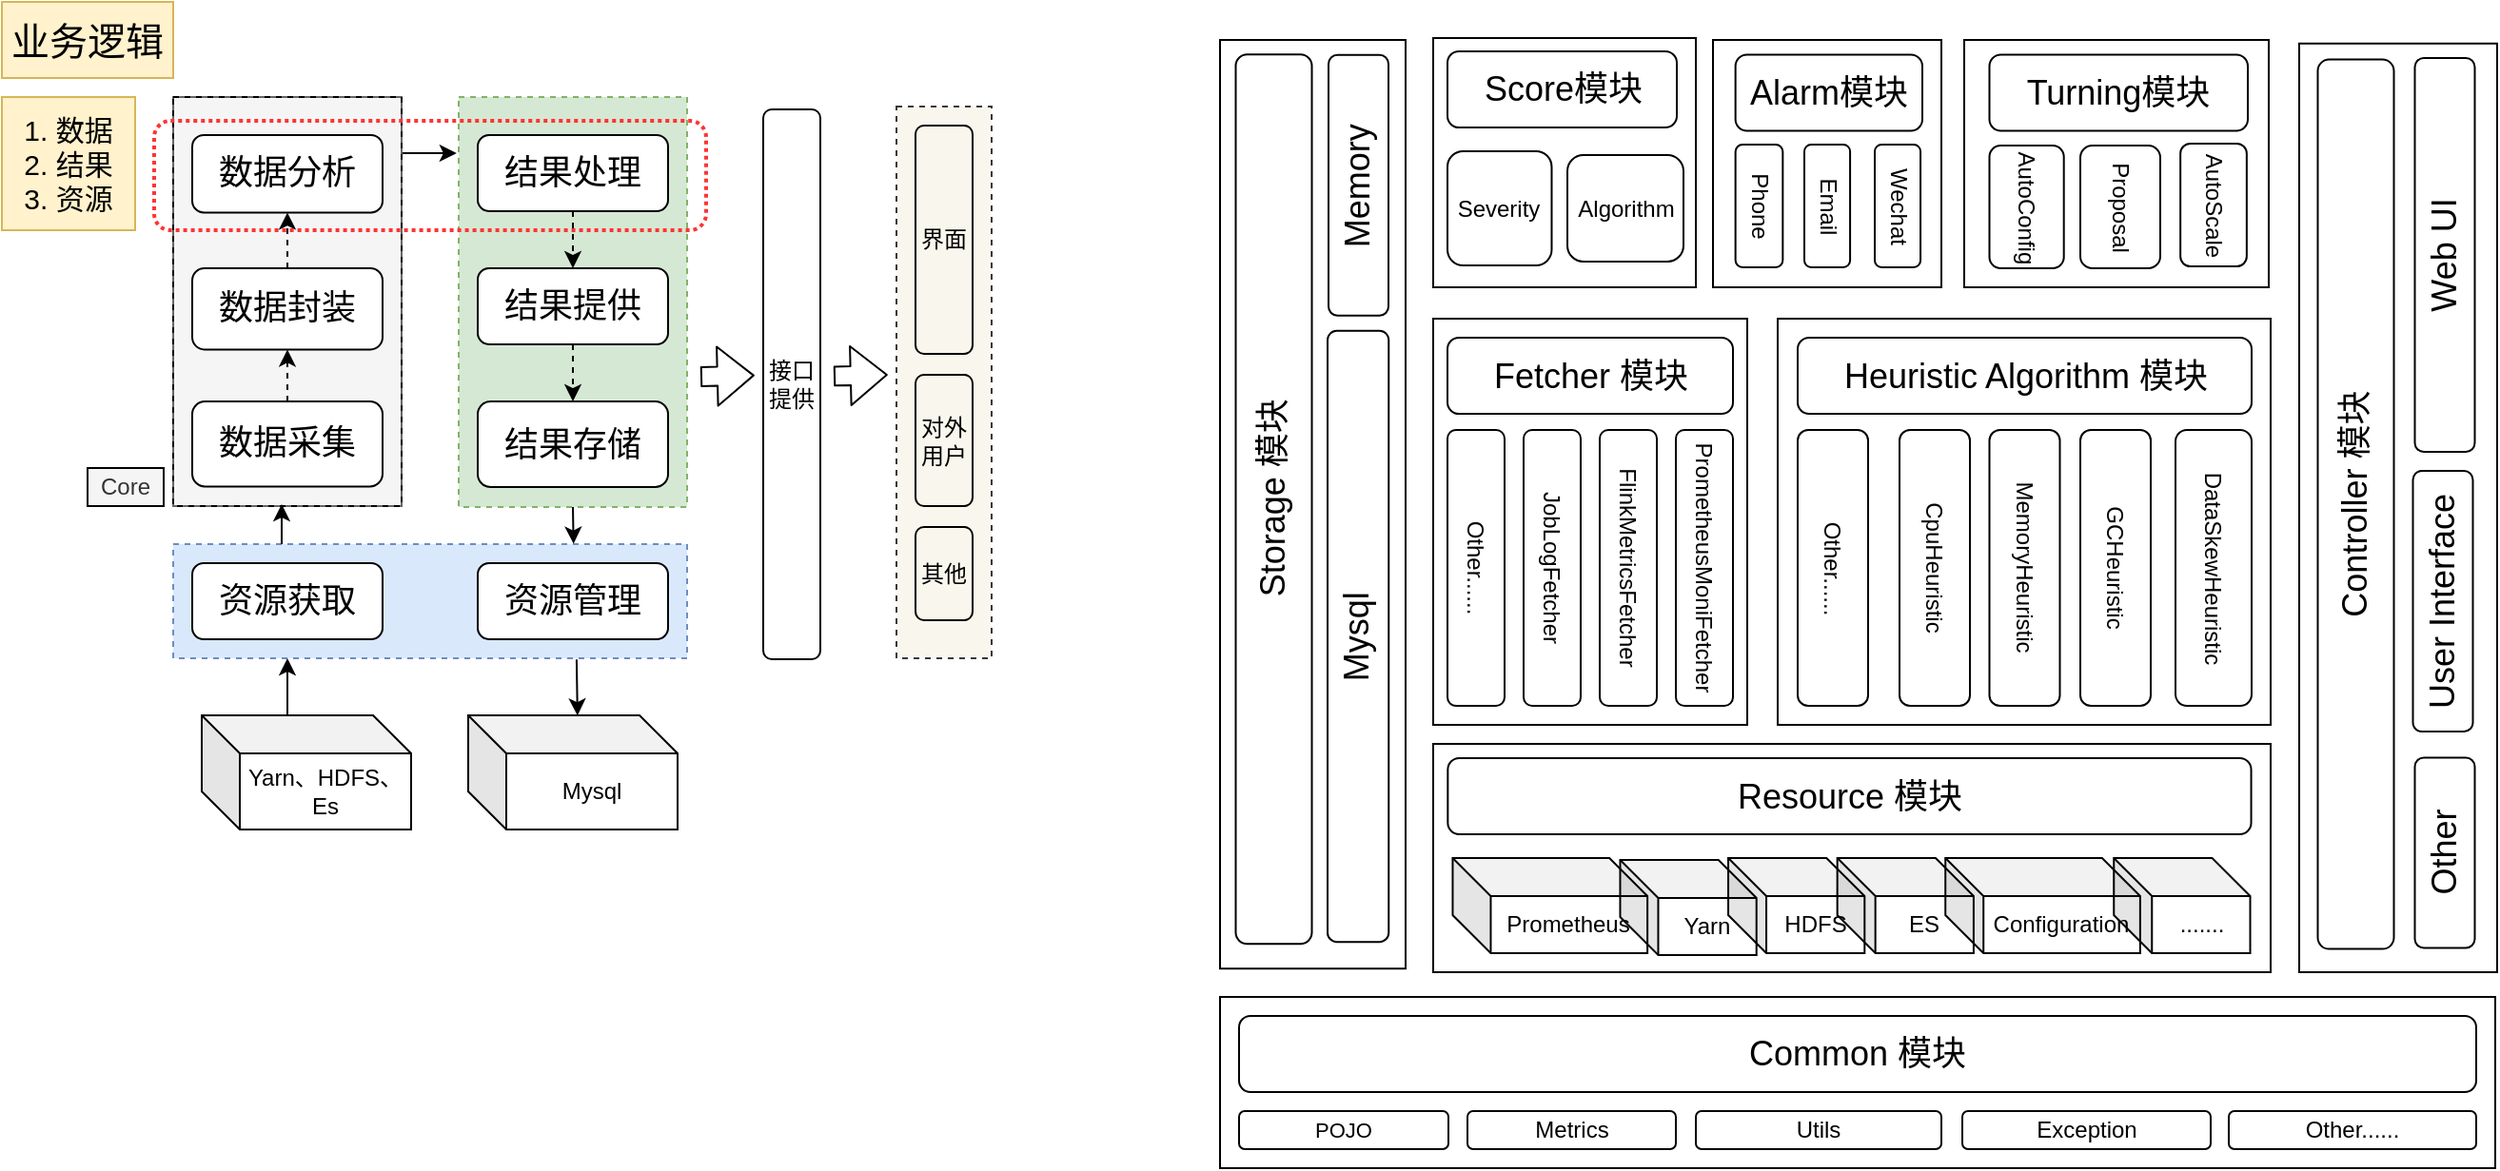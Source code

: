 <mxfile version="13.6.5" type="github">
  <diagram id="9ABL0qRy423FGokd6cNj" name="Page-1">
    <mxGraphModel dx="1426" dy="771" grid="1" gridSize="10" guides="1" tooltips="1" connect="1" arrows="1" fold="1" page="1" pageScale="1" pageWidth="1200" pageHeight="1920" math="0" shadow="0">
      <root>
        <mxCell id="0" />
        <mxCell id="1" parent="0" />
        <mxCell id="JDs3lJHwxxUJXOkBthPV-93" value="" style="rounded=0;whiteSpace=wrap;html=1;labelBackgroundColor=none;strokeColor=#000000;strokeWidth=1;fillColor=none;align=center;" vertex="1" parent="1">
          <mxGeometry x="812" y="229" width="138" height="131" as="geometry" />
        </mxCell>
        <mxCell id="JDs3lJHwxxUJXOkBthPV-83" value="" style="rounded=0;whiteSpace=wrap;html=1;labelBackgroundColor=none;strokeColor=#000000;strokeWidth=1;fillColor=none;align=center;" vertex="1" parent="1">
          <mxGeometry x="993" y="376.5" width="259" height="213.5" as="geometry" />
        </mxCell>
        <mxCell id="JDs3lJHwxxUJXOkBthPV-22" value="" style="rounded=0;whiteSpace=wrap;html=1;fillColor=#d5e8d4;dashed=1;strokeColor=#82b366;" vertex="1" parent="1">
          <mxGeometry x="300" y="260" width="120" height="215.5" as="geometry" />
        </mxCell>
        <mxCell id="JDs3lJHwxxUJXOkBthPV-9" value="" style="group;fillColor=#f5f5f5;strokeColor=#666666;fontColor=#333333;container=0;" vertex="1" connectable="0" parent="1">
          <mxGeometry x="150" y="260" width="120" height="215" as="geometry" />
        </mxCell>
        <mxCell id="JDs3lJHwxxUJXOkBthPV-3" value="" style="rounded=0;whiteSpace=wrap;html=1;fillColor=none;dashed=1;" vertex="1" parent="1">
          <mxGeometry x="150" y="260" width="120" height="215.0" as="geometry" />
        </mxCell>
        <mxCell id="JDs3lJHwxxUJXOkBthPV-47" value="" style="rounded=1;whiteSpace=wrap;html=1;fillColor=none;strokeWidth=2;strokeColor=#FF3333;dashed=1;dashPattern=1 1;" vertex="1" parent="1">
          <mxGeometry x="140" y="272.5" width="290" height="57.5" as="geometry" />
        </mxCell>
        <mxCell id="JDs3lJHwxxUJXOkBthPV-45" value="" style="rounded=0;whiteSpace=wrap;html=1;fillColor=#f9f7ed;dashed=1;strokeColor=#36393d;" vertex="1" parent="1">
          <mxGeometry x="530" y="265" width="50" height="290" as="geometry" />
        </mxCell>
        <mxCell id="JDs3lJHwxxUJXOkBthPV-12" value="&lt;font style=&quot;font-size: 18px&quot;&gt;结果处理&lt;/font&gt;" style="rounded=1;whiteSpace=wrap;html=1;" vertex="1" parent="1">
          <mxGeometry x="310" y="280" width="100" height="40" as="geometry" />
        </mxCell>
        <mxCell id="JDs3lJHwxxUJXOkBthPV-4" value="Core" style="text;html=1;fillColor=#f5f5f5;align=center;verticalAlign=middle;whiteSpace=wrap;rounded=0;fontColor=#333333;strokeColor=#000000;" vertex="1" parent="1">
          <mxGeometry x="105" y="455" width="40" height="20" as="geometry" />
        </mxCell>
        <mxCell id="JDs3lJHwxxUJXOkBthPV-15" value="&lt;font style=&quot;font-size: 18px&quot;&gt;结果提供&lt;/font&gt;" style="rounded=1;whiteSpace=wrap;html=1;" vertex="1" parent="1">
          <mxGeometry x="310" y="350" width="100" height="40" as="geometry" />
        </mxCell>
        <mxCell id="JDs3lJHwxxUJXOkBthPV-20" value="&lt;font style=&quot;font-size: 15px&quot;&gt;1. 数据&lt;br&gt;2. 结果&lt;br&gt;3. 资源&lt;/font&gt;" style="text;html=1;strokeColor=#d6b656;fillColor=#fff2cc;align=center;verticalAlign=middle;whiteSpace=wrap;rounded=0;" vertex="1" parent="1">
          <mxGeometry x="60" y="260" width="70" height="70" as="geometry" />
        </mxCell>
        <mxCell id="JDs3lJHwxxUJXOkBthPV-26" value="接口提供" style="rounded=1;whiteSpace=wrap;html=1;fillColor=none;" vertex="1" parent="1">
          <mxGeometry x="460" y="266.5" width="30" height="289" as="geometry" />
        </mxCell>
        <mxCell id="JDs3lJHwxxUJXOkBthPV-28" value="" style="group" vertex="1" connectable="0" parent="1">
          <mxGeometry x="150" y="495" width="270" height="60" as="geometry" />
        </mxCell>
        <mxCell id="JDs3lJHwxxUJXOkBthPV-27" value="" style="rounded=0;whiteSpace=wrap;html=1;fillColor=#dae8fc;dashed=1;strokeColor=#6c8ebf;" vertex="1" parent="JDs3lJHwxxUJXOkBthPV-28">
          <mxGeometry width="270" height="60" as="geometry" />
        </mxCell>
        <mxCell id="JDs3lJHwxxUJXOkBthPV-17" value="&lt;span style=&quot;font-size: 18px&quot;&gt;资源获取&lt;/span&gt;" style="rounded=1;whiteSpace=wrap;html=1;" vertex="1" parent="JDs3lJHwxxUJXOkBthPV-28">
          <mxGeometry x="10" y="10" width="100" height="40" as="geometry" />
        </mxCell>
        <mxCell id="JDs3lJHwxxUJXOkBthPV-18" value="&lt;span style=&quot;font-size: 18px&quot;&gt;资源管理&lt;/span&gt;" style="rounded=1;whiteSpace=wrap;html=1;" vertex="1" parent="JDs3lJHwxxUJXOkBthPV-28">
          <mxGeometry x="160" y="10" width="100" height="40" as="geometry" />
        </mxCell>
        <mxCell id="JDs3lJHwxxUJXOkBthPV-29" value="界面" style="rounded=1;whiteSpace=wrap;html=1;fillColor=none;" vertex="1" parent="1">
          <mxGeometry x="540" y="275" width="30" height="120" as="geometry" />
        </mxCell>
        <mxCell id="JDs3lJHwxxUJXOkBthPV-30" value="对外用户" style="rounded=1;whiteSpace=wrap;html=1;fillColor=none;" vertex="1" parent="1">
          <mxGeometry x="540" y="406" width="30" height="69" as="geometry" />
        </mxCell>
        <mxCell id="JDs3lJHwxxUJXOkBthPV-31" value="Yarn、HDFS、Es" style="shape=cube;whiteSpace=wrap;html=1;boundedLbl=1;backgroundOutline=1;darkOpacity=0.05;darkOpacity2=0.1;fillColor=none;" vertex="1" parent="1">
          <mxGeometry x="165" y="585" width="110" height="60" as="geometry" />
        </mxCell>
        <mxCell id="JDs3lJHwxxUJXOkBthPV-32" value="Mysql" style="shape=cube;whiteSpace=wrap;html=1;boundedLbl=1;backgroundOutline=1;darkOpacity=0.05;darkOpacity2=0.1;fillColor=none;" vertex="1" parent="1">
          <mxGeometry x="305" y="585" width="110" height="60" as="geometry" />
        </mxCell>
        <mxCell id="JDs3lJHwxxUJXOkBthPV-33" value="其他" style="rounded=1;whiteSpace=wrap;html=1;fillColor=none;" vertex="1" parent="1">
          <mxGeometry x="540" y="486" width="30" height="49" as="geometry" />
        </mxCell>
        <mxCell id="JDs3lJHwxxUJXOkBthPV-34" value="" style="endArrow=classic;html=1;exitX=0;exitY=0;exitDx=45;exitDy=0;exitPerimeter=0;" edge="1" parent="1" source="JDs3lJHwxxUJXOkBthPV-31">
          <mxGeometry width="50" height="50" relative="1" as="geometry">
            <mxPoint x="470" y="635" as="sourcePoint" />
            <mxPoint x="210" y="555" as="targetPoint" />
          </mxGeometry>
        </mxCell>
        <mxCell id="JDs3lJHwxxUJXOkBthPV-35" value="" style="endArrow=classic;html=1;" edge="1" parent="1">
          <mxGeometry width="50" height="50" relative="1" as="geometry">
            <mxPoint x="207" y="495" as="sourcePoint" />
            <mxPoint x="207" y="474" as="targetPoint" />
          </mxGeometry>
        </mxCell>
        <mxCell id="JDs3lJHwxxUJXOkBthPV-36" value="" style="endArrow=classic;html=1;exitX=1.004;exitY=0.137;exitDx=0;exitDy=0;exitPerimeter=0;entryX=-0.009;entryY=0.137;entryDx=0;entryDy=0;entryPerimeter=0;" edge="1" parent="1" source="JDs3lJHwxxUJXOkBthPV-3" target="JDs3lJHwxxUJXOkBthPV-22">
          <mxGeometry width="50" height="50" relative="1" as="geometry">
            <mxPoint x="310" y="255" as="sourcePoint" />
            <mxPoint x="300" y="294" as="targetPoint" />
          </mxGeometry>
        </mxCell>
        <mxCell id="JDs3lJHwxxUJXOkBthPV-37" value="" style="endArrow=classic;html=1;exitX=0.5;exitY=1;exitDx=0;exitDy=0;entryX=0.779;entryY=-0.003;entryDx=0;entryDy=0;entryPerimeter=0;" edge="1" parent="1" source="JDs3lJHwxxUJXOkBthPV-22" target="JDs3lJHwxxUJXOkBthPV-27">
          <mxGeometry width="50" height="50" relative="1" as="geometry">
            <mxPoint x="290" y="396.633" as="sourcePoint" />
            <mxPoint x="319.52" y="396" as="targetPoint" />
          </mxGeometry>
        </mxCell>
        <mxCell id="JDs3lJHwxxUJXOkBthPV-39" value="" style="endArrow=classic;html=1;exitX=0.785;exitY=1.01;exitDx=0;exitDy=0;entryX=0.522;entryY=0.002;entryDx=0;entryDy=0;entryPerimeter=0;exitPerimeter=0;" edge="1" parent="1" source="JDs3lJHwxxUJXOkBthPV-27" target="JDs3lJHwxxUJXOkBthPV-32">
          <mxGeometry width="50" height="50" relative="1" as="geometry">
            <mxPoint x="370" y="485.5" as="sourcePoint" />
            <mxPoint x="370.33" y="504.82" as="targetPoint" />
          </mxGeometry>
        </mxCell>
        <mxCell id="JDs3lJHwxxUJXOkBthPV-13" value="&lt;font style=&quot;font-size: 18px&quot;&gt;结果存储&lt;/font&gt;" style="rounded=1;whiteSpace=wrap;html=1;" vertex="1" parent="1">
          <mxGeometry x="310" y="420" width="100" height="45" as="geometry" />
        </mxCell>
        <mxCell id="JDs3lJHwxxUJXOkBthPV-42" value="" style="endArrow=classic;html=1;exitX=0.5;exitY=1;exitDx=0;exitDy=0;dashed=1;" edge="1" parent="1" source="JDs3lJHwxxUJXOkBthPV-12" target="JDs3lJHwxxUJXOkBthPV-15">
          <mxGeometry width="50" height="50" relative="1" as="geometry">
            <mxPoint x="390" y="355" as="sourcePoint" />
            <mxPoint x="390" y="335" as="targetPoint" />
          </mxGeometry>
        </mxCell>
        <mxCell id="JDs3lJHwxxUJXOkBthPV-43" value="" style="endArrow=classic;html=1;exitX=0.5;exitY=1;exitDx=0;exitDy=0;dashed=1;entryX=0.5;entryY=0;entryDx=0;entryDy=0;" edge="1" parent="1" source="JDs3lJHwxxUJXOkBthPV-15" target="JDs3lJHwxxUJXOkBthPV-13">
          <mxGeometry width="50" height="50" relative="1" as="geometry">
            <mxPoint x="390" y="400.5" as="sourcePoint" />
            <mxPoint x="390" y="420.5" as="targetPoint" />
          </mxGeometry>
        </mxCell>
        <mxCell id="JDs3lJHwxxUJXOkBthPV-44" value="" style="shape=flexArrow;endArrow=classic;html=1;entryX=-0.053;entryY=0.373;entryDx=0;entryDy=0;entryPerimeter=0;" edge="1" parent="1">
          <mxGeometry width="50" height="50" relative="1" as="geometry">
            <mxPoint x="427" y="407" as="sourcePoint" />
            <mxPoint x="455.41" y="406.297" as="targetPoint" />
          </mxGeometry>
        </mxCell>
        <mxCell id="JDs3lJHwxxUJXOkBthPV-46" value="" style="shape=flexArrow;endArrow=classic;html=1;entryX=-0.053;entryY=0.373;entryDx=0;entryDy=0;entryPerimeter=0;" edge="1" parent="1">
          <mxGeometry width="50" height="50" relative="1" as="geometry">
            <mxPoint x="497" y="406.7" as="sourcePoint" />
            <mxPoint x="525.41" y="405.997" as="targetPoint" />
          </mxGeometry>
        </mxCell>
        <mxCell id="JDs3lJHwxxUJXOkBthPV-1" value="&lt;font style=&quot;font-size: 18px&quot;&gt;数据采集&lt;/font&gt;" style="rounded=1;whiteSpace=wrap;html=1;" vertex="1" parent="1">
          <mxGeometry x="160" y="420" width="100" height="44.71" as="geometry" />
        </mxCell>
        <mxCell id="JDs3lJHwxxUJXOkBthPV-2" value="&lt;font style=&quot;font-size: 18px&quot;&gt;数据分析&lt;/font&gt;" style="rounded=1;whiteSpace=wrap;html=1;" vertex="1" parent="1">
          <mxGeometry x="160" y="280" width="100" height="40.69" as="geometry" />
        </mxCell>
        <mxCell id="JDs3lJHwxxUJXOkBthPV-6" value="&lt;font style=&quot;font-size: 18px&quot;&gt;数据封装&lt;/font&gt;" style="rounded=1;whiteSpace=wrap;html=1;" vertex="1" parent="1">
          <mxGeometry x="160" y="350" width="100" height="42.7" as="geometry" />
        </mxCell>
        <mxCell id="JDs3lJHwxxUJXOkBthPV-40" value="" style="endArrow=classic;html=1;exitX=0.5;exitY=0;exitDx=0;exitDy=0;entryX=0.5;entryY=1;entryDx=0;entryDy=0;dashed=1;" edge="1" parent="1" source="JDs3lJHwxxUJXOkBthPV-1" target="JDs3lJHwxxUJXOkBthPV-6">
          <mxGeometry width="50" height="50" relative="1" as="geometry">
            <mxPoint x="200" y="454.426" as="sourcePoint" />
            <mxPoint x="250" y="402.99" as="targetPoint" />
          </mxGeometry>
        </mxCell>
        <mxCell id="JDs3lJHwxxUJXOkBthPV-41" value="" style="endArrow=classic;html=1;exitX=0.5;exitY=0;exitDx=0;exitDy=0;entryX=0.5;entryY=1;entryDx=0;entryDy=0;dashed=1;" edge="1" parent="1" source="JDs3lJHwxxUJXOkBthPV-6" target="JDs3lJHwxxUJXOkBthPV-2">
          <mxGeometry width="50" height="50" relative="1" as="geometry">
            <mxPoint x="220" y="423.565" as="sourcePoint" />
            <mxPoint x="220" y="402.99" as="targetPoint" />
          </mxGeometry>
        </mxCell>
        <mxCell id="JDs3lJHwxxUJXOkBthPV-48" value="&lt;font style=&quot;font-size: 20px&quot;&gt;业务逻辑&lt;/font&gt;" style="text;html=1;strokeColor=#d6b656;fillColor=#fff2cc;align=center;verticalAlign=middle;whiteSpace=wrap;rounded=0;" vertex="1" parent="1">
          <mxGeometry x="60" y="210" width="90" height="40" as="geometry" />
        </mxCell>
        <mxCell id="JDs3lJHwxxUJXOkBthPV-70" value="&lt;span style=&quot;font-size: 18px&quot;&gt;Heuristic Algorithm 模块&lt;/span&gt;" style="rounded=1;whiteSpace=wrap;html=1;" vertex="1" parent="1">
          <mxGeometry x="1003.5" y="386.5" width="238.5" height="40" as="geometry" />
        </mxCell>
        <mxCell id="JDs3lJHwxxUJXOkBthPV-71" value="DataSkewHeuristic" style="rounded=1;strokeColor=#000000;strokeWidth=1;fillColor=none;labelPosition=center;verticalLabelPosition=middle;align=center;verticalAlign=middle;horizontal=0;whiteSpace=wrap;html=1;labelBackgroundColor=none;labelBorderColor=none;fontStyle=0;rotation=-180;" vertex="1" parent="1">
          <mxGeometry x="1202" y="435" width="40" height="145" as="geometry" />
        </mxCell>
        <mxCell id="JDs3lJHwxxUJXOkBthPV-72" value="GCHeuristic" style="rounded=1;strokeColor=#000000;strokeWidth=1;fillColor=none;labelPosition=center;verticalLabelPosition=middle;align=center;verticalAlign=middle;horizontal=0;whiteSpace=wrap;html=1;labelBackgroundColor=none;labelBorderColor=none;fontStyle=0;rotation=-180;" vertex="1" parent="1">
          <mxGeometry x="1152" y="435" width="37" height="145" as="geometry" />
        </mxCell>
        <mxCell id="JDs3lJHwxxUJXOkBthPV-73" value="MemoryHeuristic" style="rounded=1;strokeColor=#000000;strokeWidth=1;fillColor=none;labelPosition=center;verticalLabelPosition=middle;align=center;verticalAlign=middle;horizontal=0;whiteSpace=wrap;html=1;labelBackgroundColor=none;labelBorderColor=none;fontStyle=0;rotation=-180;" vertex="1" parent="1">
          <mxGeometry x="1104.25" y="435" width="37" height="145" as="geometry" />
        </mxCell>
        <mxCell id="JDs3lJHwxxUJXOkBthPV-74" value="CpuHeuristic" style="rounded=1;strokeColor=#000000;strokeWidth=1;fillColor=none;labelPosition=center;verticalLabelPosition=middle;align=center;verticalAlign=middle;horizontal=0;whiteSpace=wrap;html=1;labelBackgroundColor=none;labelBorderColor=none;fontStyle=0;rotation=-180;" vertex="1" parent="1">
          <mxGeometry x="1057" y="435" width="37" height="145" as="geometry" />
        </mxCell>
        <mxCell id="JDs3lJHwxxUJXOkBthPV-75" value="Other......" style="rounded=1;strokeColor=#000000;strokeWidth=1;fillColor=none;labelPosition=center;verticalLabelPosition=middle;align=center;verticalAlign=middle;horizontal=0;whiteSpace=wrap;html=1;labelBackgroundColor=none;labelBorderColor=none;fontStyle=0;rotation=-180;" vertex="1" parent="1">
          <mxGeometry x="1003.5" y="435" width="37" height="145" as="geometry" />
        </mxCell>
        <mxCell id="JDs3lJHwxxUJXOkBthPV-58" value="" style="rounded=0;whiteSpace=wrap;html=1;labelBackgroundColor=none;strokeColor=#000000;strokeWidth=1;fillColor=none;align=center;" vertex="1" parent="1">
          <mxGeometry x="812" y="376.5" width="165" height="213.5" as="geometry" />
        </mxCell>
        <mxCell id="JDs3lJHwxxUJXOkBthPV-51" value="&lt;font style=&quot;font-size: 18px&quot;&gt;Fetcher 模块&lt;/font&gt;" style="rounded=1;whiteSpace=wrap;html=1;" vertex="1" parent="1">
          <mxGeometry x="819.5" y="386.5" width="150" height="40" as="geometry" />
        </mxCell>
        <mxCell id="JDs3lJHwxxUJXOkBthPV-54" value="PrometheusMoniFetcher" style="rounded=1;strokeColor=#000000;strokeWidth=1;fillColor=none;labelPosition=center;verticalLabelPosition=middle;align=center;verticalAlign=middle;horizontal=0;whiteSpace=wrap;html=1;labelBackgroundColor=none;labelBorderColor=none;fontStyle=0;rotation=-180;" vertex="1" parent="1">
          <mxGeometry x="939.5" y="435" width="30" height="145" as="geometry" />
        </mxCell>
        <mxCell id="JDs3lJHwxxUJXOkBthPV-55" value="FlinkMetricsFetcher" style="rounded=1;strokeColor=#000000;strokeWidth=1;fillColor=none;labelPosition=center;verticalLabelPosition=middle;align=center;verticalAlign=middle;horizontal=0;whiteSpace=wrap;html=1;labelBackgroundColor=none;labelBorderColor=none;fontStyle=0;rotation=-180;" vertex="1" parent="1">
          <mxGeometry x="899.5" y="435" width="30" height="145" as="geometry" />
        </mxCell>
        <mxCell id="JDs3lJHwxxUJXOkBthPV-56" value="JobLogFetcher" style="rounded=1;strokeColor=#000000;strokeWidth=1;fillColor=none;labelPosition=center;verticalLabelPosition=middle;align=center;verticalAlign=middle;horizontal=0;whiteSpace=wrap;html=1;labelBackgroundColor=none;labelBorderColor=none;fontStyle=0;rotation=-180;" vertex="1" parent="1">
          <mxGeometry x="859.5" y="435" width="30" height="145" as="geometry" />
        </mxCell>
        <mxCell id="JDs3lJHwxxUJXOkBthPV-57" value="Other......" style="rounded=1;strokeColor=#000000;strokeWidth=1;fillColor=none;labelPosition=center;verticalLabelPosition=middle;align=center;verticalAlign=middle;horizontal=0;whiteSpace=wrap;html=1;labelBackgroundColor=none;labelBorderColor=none;fontStyle=0;rotation=-180;" vertex="1" parent="1">
          <mxGeometry x="819.5" y="435" width="30" height="145" as="geometry" />
        </mxCell>
        <mxCell id="JDs3lJHwxxUJXOkBthPV-85" value="&lt;font style=&quot;font-size: 18px&quot;&gt;Score模块&lt;/font&gt;" style="rounded=1;whiteSpace=wrap;html=1;" vertex="1" parent="1">
          <mxGeometry x="819.5" y="236" width="120.5" height="40" as="geometry" />
        </mxCell>
        <mxCell id="JDs3lJHwxxUJXOkBthPV-91" value="&lt;font style=&quot;font-size: 12px&quot;&gt;Algorithm&lt;/font&gt;" style="rounded=1;strokeColor=#000000;strokeWidth=1;fillColor=none;labelPosition=center;verticalLabelPosition=middle;align=center;verticalAlign=middle;horizontal=0;whiteSpace=wrap;html=1;labelBackgroundColor=none;labelBorderColor=none;fontStyle=0;rotation=90;" vertex="1" parent="1">
          <mxGeometry x="885" y="288" width="56" height="61" as="geometry" />
        </mxCell>
        <mxCell id="JDs3lJHwxxUJXOkBthPV-92" value="Severity" style="rounded=1;strokeColor=#000000;strokeWidth=1;fillColor=none;labelPosition=center;verticalLabelPosition=middle;align=center;verticalAlign=middle;horizontal=0;whiteSpace=wrap;html=1;labelBackgroundColor=none;labelBorderColor=none;fontStyle=0;rotation=90;" vertex="1" parent="1">
          <mxGeometry x="816.87" y="291.13" width="60" height="54.75" as="geometry" />
        </mxCell>
        <mxCell id="JDs3lJHwxxUJXOkBthPV-99" value="" style="group" vertex="1" connectable="0" parent="1">
          <mxGeometry x="812" y="600" width="440" height="120" as="geometry" />
        </mxCell>
        <mxCell id="JDs3lJHwxxUJXOkBthPV-98" value="" style="rounded=0;whiteSpace=wrap;html=1;labelBackgroundColor=none;strokeColor=#000000;strokeWidth=1;fillColor=none;align=center;" vertex="1" parent="JDs3lJHwxxUJXOkBthPV-99">
          <mxGeometry width="440" height="120" as="geometry" />
        </mxCell>
        <mxCell id="JDs3lJHwxxUJXOkBthPV-59" value="Yarn" style="shape=cube;whiteSpace=wrap;html=1;boundedLbl=1;backgroundOutline=1;darkOpacity=0.05;darkOpacity2=0.1;fillColor=none;" vertex="1" parent="JDs3lJHwxxUJXOkBthPV-99">
          <mxGeometry x="98.233" y="61" width="71.628" height="50" as="geometry" />
        </mxCell>
        <mxCell id="JDs3lJHwxxUJXOkBthPV-60" value="HDFS" style="shape=cube;whiteSpace=wrap;html=1;boundedLbl=1;backgroundOutline=1;darkOpacity=0.05;darkOpacity2=0.1;fillColor=none;" vertex="1" parent="JDs3lJHwxxUJXOkBthPV-99">
          <mxGeometry x="155.023" y="60" width="71.628" height="50" as="geometry" />
        </mxCell>
        <mxCell id="JDs3lJHwxxUJXOkBthPV-61" value="ES" style="shape=cube;whiteSpace=wrap;html=1;boundedLbl=1;backgroundOutline=1;darkOpacity=0.05;darkOpacity2=0.1;fillColor=none;" vertex="1" parent="JDs3lJHwxxUJXOkBthPV-99">
          <mxGeometry x="212.326" y="60" width="71.628" height="50" as="geometry" />
        </mxCell>
        <mxCell id="JDs3lJHwxxUJXOkBthPV-63" value="Prometheus" style="shape=cube;whiteSpace=wrap;html=1;boundedLbl=1;backgroundOutline=1;darkOpacity=0.05;darkOpacity2=0.1;fillColor=none;" vertex="1" parent="JDs3lJHwxxUJXOkBthPV-99">
          <mxGeometry x="10.233" y="60" width="102.326" height="50" as="geometry" />
        </mxCell>
        <mxCell id="JDs3lJHwxxUJXOkBthPV-94" value="......." style="shape=cube;whiteSpace=wrap;html=1;boundedLbl=1;backgroundOutline=1;darkOpacity=0.05;darkOpacity2=0.1;fillColor=none;" vertex="1" parent="JDs3lJHwxxUJXOkBthPV-99">
          <mxGeometry x="357.628" y="60" width="71.628" height="50" as="geometry" />
        </mxCell>
        <mxCell id="JDs3lJHwxxUJXOkBthPV-95" value="&lt;span style=&quot;font-size: 18px&quot;&gt;Resource 模块&lt;/span&gt;" style="rounded=1;whiteSpace=wrap;html=1;" vertex="1" parent="JDs3lJHwxxUJXOkBthPV-99">
          <mxGeometry x="7.674" y="7.5" width="422.093" height="40" as="geometry" />
        </mxCell>
        <mxCell id="JDs3lJHwxxUJXOkBthPV-97" value="Configuration" style="shape=cube;whiteSpace=wrap;html=1;boundedLbl=1;backgroundOutline=1;darkOpacity=0.05;darkOpacity2=0.1;fillColor=none;" vertex="1" parent="JDs3lJHwxxUJXOkBthPV-99">
          <mxGeometry x="269.116" y="60" width="102.326" height="50" as="geometry" />
        </mxCell>
        <mxCell id="JDs3lJHwxxUJXOkBthPV-111" value="" style="group" vertex="1" connectable="0" parent="1">
          <mxGeometry x="700" y="230" width="97.5" height="488.12" as="geometry" />
        </mxCell>
        <mxCell id="JDs3lJHwxxUJXOkBthPV-110" value="" style="rounded=0;whiteSpace=wrap;html=1;labelBackgroundColor=none;strokeColor=#000000;strokeWidth=1;fillColor=none;align=center;" vertex="1" parent="JDs3lJHwxxUJXOkBthPV-111">
          <mxGeometry width="97.5" height="488.12" as="geometry" />
        </mxCell>
        <mxCell id="JDs3lJHwxxUJXOkBthPV-107" value="&lt;font style=&quot;font-size: 18px&quot;&gt;Storage 模块&lt;/font&gt;" style="rounded=1;whiteSpace=wrap;html=1;rotation=-90;" vertex="1" parent="JDs3lJHwxxUJXOkBthPV-111">
          <mxGeometry x="-205.5" y="221.37" width="467.5" height="40" as="geometry" />
        </mxCell>
        <mxCell id="JDs3lJHwxxUJXOkBthPV-108" value="&lt;font style=&quot;font-size: 18px&quot;&gt;Memory&lt;/font&gt;" style="rounded=1;whiteSpace=wrap;html=1;rotation=-90;" vertex="1" parent="JDs3lJHwxxUJXOkBthPV-111">
          <mxGeometry x="4.25" y="60.62" width="137" height="31.5" as="geometry" />
        </mxCell>
        <mxCell id="JDs3lJHwxxUJXOkBthPV-109" value="&lt;font style=&quot;font-size: 18px&quot;&gt;Mysql&lt;/font&gt;" style="rounded=1;whiteSpace=wrap;html=1;rotation=-90;" vertex="1" parent="JDs3lJHwxxUJXOkBthPV-111">
          <mxGeometry x="-88.01" y="297.43" width="321.15" height="32.12" as="geometry" />
        </mxCell>
        <mxCell id="JDs3lJHwxxUJXOkBthPV-125" value="" style="group" vertex="1" connectable="0" parent="1">
          <mxGeometry x="1267" y="231.88" width="104" height="488.12" as="geometry" />
        </mxCell>
        <mxCell id="JDs3lJHwxxUJXOkBthPV-123" value="" style="group" vertex="1" connectable="0" parent="JDs3lJHwxxUJXOkBthPV-125">
          <mxGeometry width="104" height="488.12" as="geometry" />
        </mxCell>
        <mxCell id="JDs3lJHwxxUJXOkBthPV-122" value="" style="rounded=0;whiteSpace=wrap;html=1;labelBackgroundColor=none;strokeColor=#000000;strokeWidth=1;fillColor=none;align=center;" vertex="1" parent="JDs3lJHwxxUJXOkBthPV-123">
          <mxGeometry width="104" height="488.12" as="geometry" />
        </mxCell>
        <mxCell id="JDs3lJHwxxUJXOkBthPV-112" value="&lt;font style=&quot;font-size: 18px&quot;&gt;Controller 模块&lt;/font&gt;" style="rounded=1;whiteSpace=wrap;html=1;rotation=-90;" vertex="1" parent="JDs3lJHwxxUJXOkBthPV-123">
          <mxGeometry x="-204" y="222.18" width="467.5" height="40" as="geometry" />
        </mxCell>
        <mxCell id="JDs3lJHwxxUJXOkBthPV-113" value="&lt;font style=&quot;font-size: 18px&quot;&gt;Web UI&lt;/font&gt;" style="rounded=1;whiteSpace=wrap;html=1;rotation=-90;" vertex="1" parent="JDs3lJHwxxUJXOkBthPV-123">
          <mxGeometry x="-27" y="95.37" width="207" height="31.5" as="geometry" />
        </mxCell>
        <mxCell id="JDs3lJHwxxUJXOkBthPV-115" value="&lt;font style=&quot;font-size: 18px&quot;&gt;User Interface&lt;/font&gt;" style="rounded=1;whiteSpace=wrap;html=1;rotation=-90;" vertex="1" parent="JDs3lJHwxxUJXOkBthPV-123">
          <mxGeometry x="7" y="277.37" width="137" height="31.5" as="geometry" />
        </mxCell>
        <mxCell id="JDs3lJHwxxUJXOkBthPV-116" value="&lt;font style=&quot;font-size: 18px&quot;&gt;Other&lt;/font&gt;" style="rounded=1;whiteSpace=wrap;html=1;rotation=-90;" vertex="1" parent="JDs3lJHwxxUJXOkBthPV-123">
          <mxGeometry x="26.5" y="409.62" width="100" height="31.5" as="geometry" />
        </mxCell>
        <mxCell id="JDs3lJHwxxUJXOkBthPV-134" value="" style="group" vertex="1" connectable="0" parent="1">
          <mxGeometry x="700" y="733" width="670" height="90" as="geometry" />
        </mxCell>
        <mxCell id="JDs3lJHwxxUJXOkBthPV-127" value="" style="rounded=0;whiteSpace=wrap;html=1;labelBackgroundColor=none;strokeColor=#000000;strokeWidth=1;fillColor=none;align=center;" vertex="1" parent="JDs3lJHwxxUJXOkBthPV-134">
          <mxGeometry width="670" height="90" as="geometry" />
        </mxCell>
        <mxCell id="JDs3lJHwxxUJXOkBthPV-126" value="&lt;span style=&quot;font-size: 18px&quot;&gt;Common 模块&lt;/span&gt;" style="rounded=1;whiteSpace=wrap;html=1;" vertex="1" parent="JDs3lJHwxxUJXOkBthPV-134">
          <mxGeometry x="10" y="10" width="650" height="40" as="geometry" />
        </mxCell>
        <mxCell id="JDs3lJHwxxUJXOkBthPV-128" value="&lt;font style=&quot;font-size: 11px&quot;&gt;POJO&lt;/font&gt;" style="rounded=1;whiteSpace=wrap;html=1;rotation=0;" vertex="1" parent="JDs3lJHwxxUJXOkBthPV-134">
          <mxGeometry x="10" y="60" width="110" height="20" as="geometry" />
        </mxCell>
        <mxCell id="JDs3lJHwxxUJXOkBthPV-129" value="&lt;font style=&quot;font-size: 12px&quot;&gt;Metrics&lt;/font&gt;" style="rounded=1;whiteSpace=wrap;html=1;rotation=0;" vertex="1" parent="JDs3lJHwxxUJXOkBthPV-134">
          <mxGeometry x="130" y="60" width="109.5" height="20" as="geometry" />
        </mxCell>
        <mxCell id="JDs3lJHwxxUJXOkBthPV-130" value="&lt;font style=&quot;font-size: 12px&quot;&gt;Utils&lt;/font&gt;" style="rounded=1;whiteSpace=wrap;html=1;rotation=0;" vertex="1" parent="JDs3lJHwxxUJXOkBthPV-134">
          <mxGeometry x="250" y="60" width="129" height="20" as="geometry" />
        </mxCell>
        <mxCell id="JDs3lJHwxxUJXOkBthPV-131" value="&lt;font style=&quot;font-size: 12px&quot;&gt;Exception&lt;/font&gt;" style="rounded=1;whiteSpace=wrap;html=1;rotation=0;" vertex="1" parent="JDs3lJHwxxUJXOkBthPV-134">
          <mxGeometry x="390" y="60" width="130.5" height="20" as="geometry" />
        </mxCell>
        <mxCell id="JDs3lJHwxxUJXOkBthPV-132" value="&lt;font style=&quot;font-size: 12px&quot;&gt;Other......&lt;/font&gt;" style="rounded=1;whiteSpace=wrap;html=1;rotation=0;" vertex="1" parent="JDs3lJHwxxUJXOkBthPV-134">
          <mxGeometry x="530" y="60" width="130" height="20" as="geometry" />
        </mxCell>
        <mxCell id="JDs3lJHwxxUJXOkBthPV-105" value="" style="rounded=0;whiteSpace=wrap;html=1;labelBackgroundColor=none;strokeColor=#000000;strokeWidth=1;fillColor=none;align=center;" vertex="1" parent="1">
          <mxGeometry x="959" y="230" width="120" height="130" as="geometry" />
        </mxCell>
        <mxCell id="JDs3lJHwxxUJXOkBthPV-101" value="&lt;font style=&quot;font-size: 18px&quot;&gt;Alarm模块&lt;/font&gt;" style="rounded=1;whiteSpace=wrap;html=1;" vertex="1" parent="1">
          <mxGeometry x="970.82" y="237.75" width="98.18" height="40" as="geometry" />
        </mxCell>
        <mxCell id="JDs3lJHwxxUJXOkBthPV-102" value="Wechat" style="rounded=1;strokeColor=#000000;strokeWidth=1;fillColor=none;labelPosition=center;verticalLabelPosition=middle;align=center;verticalAlign=middle;horizontal=0;whiteSpace=wrap;html=1;labelBackgroundColor=none;labelBorderColor=none;fontStyle=0;rotation=-180;" vertex="1" parent="1">
          <mxGeometry x="1044" y="285" width="24.03" height="64.5" as="geometry" />
        </mxCell>
        <mxCell id="JDs3lJHwxxUJXOkBthPV-103" value="Email" style="rounded=1;strokeColor=#000000;strokeWidth=1;fillColor=none;labelPosition=center;verticalLabelPosition=middle;align=center;verticalAlign=middle;horizontal=0;whiteSpace=wrap;html=1;labelBackgroundColor=none;labelBorderColor=none;fontStyle=0;rotation=-180;" vertex="1" parent="1">
          <mxGeometry x="1007" y="285" width="24.04" height="64.5" as="geometry" />
        </mxCell>
        <mxCell id="JDs3lJHwxxUJXOkBthPV-104" value="Phone" style="rounded=1;strokeColor=#000000;strokeWidth=1;fillColor=none;labelPosition=center;verticalLabelPosition=middle;align=center;verticalAlign=middle;horizontal=0;whiteSpace=wrap;html=1;labelBackgroundColor=none;labelBorderColor=none;fontStyle=0;rotation=-180;" vertex="1" parent="1">
          <mxGeometry x="970.82" y="285" width="24.85" height="64.5" as="geometry" />
        </mxCell>
        <mxCell id="JDs3lJHwxxUJXOkBthPV-135" value="" style="rounded=0;whiteSpace=wrap;html=1;labelBackgroundColor=none;strokeColor=#000000;strokeWidth=1;fillColor=none;align=center;" vertex="1" parent="1">
          <mxGeometry x="1091" y="230" width="160" height="130" as="geometry" />
        </mxCell>
        <mxCell id="JDs3lJHwxxUJXOkBthPV-136" value="&lt;font style=&quot;font-size: 18px&quot;&gt;Turning模块&lt;/font&gt;" style="rounded=1;whiteSpace=wrap;html=1;" vertex="1" parent="1">
          <mxGeometry x="1104.25" y="237.75" width="135.75" height="40" as="geometry" />
        </mxCell>
        <mxCell id="JDs3lJHwxxUJXOkBthPV-138" value="AutoConfig" style="rounded=1;strokeColor=#000000;strokeWidth=1;fillColor=none;labelPosition=center;verticalLabelPosition=middle;align=center;verticalAlign=middle;horizontal=0;whiteSpace=wrap;html=1;labelBackgroundColor=none;labelBorderColor=none;fontStyle=0;rotation=-180;" vertex="1" parent="1">
          <mxGeometry x="1104.25" y="285.5" width="39.1" height="64.5" as="geometry" />
        </mxCell>
        <mxCell id="JDs3lJHwxxUJXOkBthPV-139" value="Proposal" style="rounded=1;strokeColor=#000000;strokeWidth=1;fillColor=none;labelPosition=center;verticalLabelPosition=middle;align=center;verticalAlign=middle;horizontal=0;whiteSpace=wrap;html=1;labelBackgroundColor=none;labelBorderColor=none;fontStyle=0;rotation=-180;" vertex="1" parent="1">
          <mxGeometry x="1152" y="285.5" width="42" height="64.5" as="geometry" />
        </mxCell>
        <mxCell id="JDs3lJHwxxUJXOkBthPV-140" value="AutoScale" style="rounded=1;strokeColor=#000000;strokeWidth=1;fillColor=none;labelPosition=center;verticalLabelPosition=middle;align=center;verticalAlign=middle;horizontal=0;whiteSpace=wrap;html=1;labelBackgroundColor=none;labelBorderColor=none;fontStyle=0;rotation=-180;" vertex="1" parent="1">
          <mxGeometry x="1204.58" y="284.5" width="34.85" height="64.5" as="geometry" />
        </mxCell>
      </root>
    </mxGraphModel>
  </diagram>
</mxfile>
